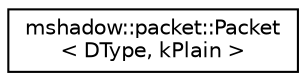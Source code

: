 digraph "Graphical Class Hierarchy"
{
 // LATEX_PDF_SIZE
  edge [fontname="Helvetica",fontsize="10",labelfontname="Helvetica",labelfontsize="10"];
  node [fontname="Helvetica",fontsize="10",shape=record];
  rankdir="LR";
  Node0 [label="mshadow::packet::Packet\l\< DType, kPlain \>",height=0.2,width=0.4,color="black", fillcolor="white", style="filled",URL="$structmshadow_1_1packet_1_1Packet_3_01DType_00_01kPlain_01_4.html",tooltip=" "];
}
